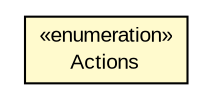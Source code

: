 #!/usr/local/bin/dot
#
# Class diagram 
# Generated by UMLGraph version 5.1 (http://www.umlgraph.org/)
#

digraph G {
	edge [fontname="arial",fontsize=10,labelfontname="arial",labelfontsize=10];
	node [fontname="arial",fontsize=10,shape=plaintext];
	nodesep=0.25;
	ranksep=0.5;
	// com.mycompany.mavenproject1.KillerBot.Actions
	c36 [label=<<table title="com.mycompany.mavenproject1.KillerBot.Actions" border="0" cellborder="1" cellspacing="0" cellpadding="2" port="p" bgcolor="lemonChiffon" href="./KillerBot.Actions.html">
		<tr><td><table border="0" cellspacing="0" cellpadding="1">
<tr><td align="center" balign="center"> &#171;enumeration&#187; </td></tr>
<tr><td align="center" balign="center"> Actions </td></tr>
		</table></td></tr>
		</table>>, fontname="arial", fontcolor="black", fontsize=10.0];
}

